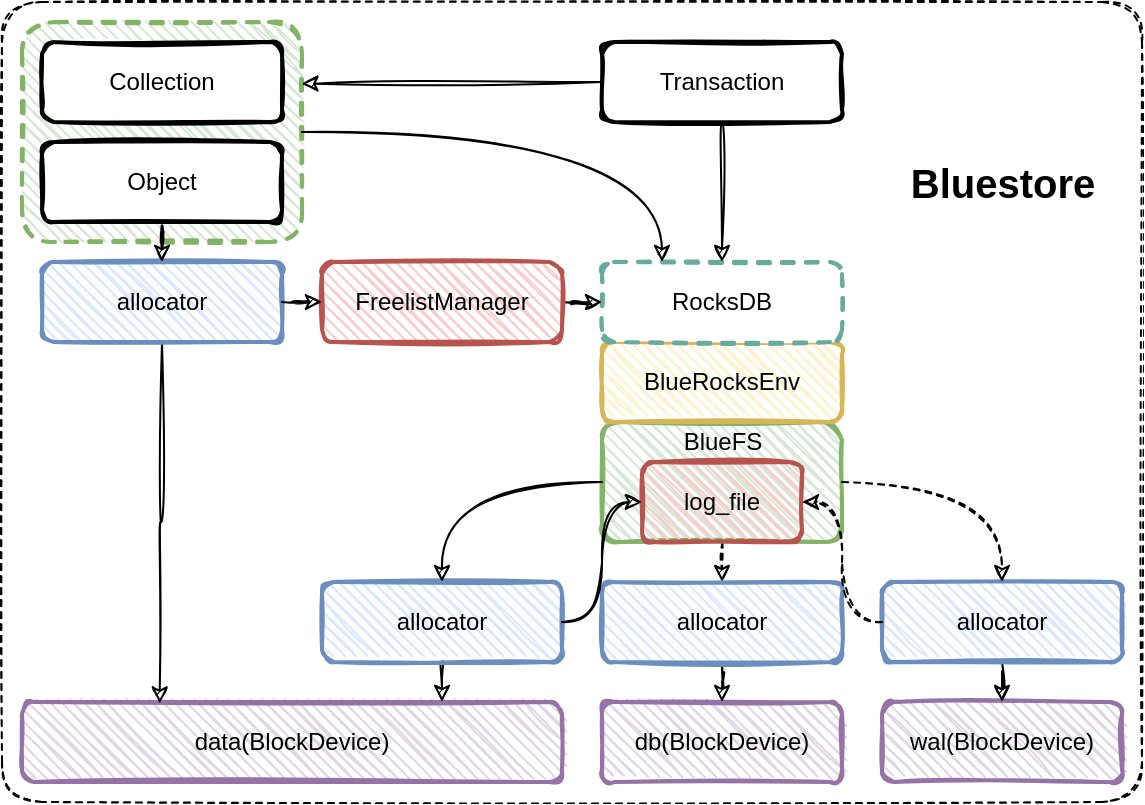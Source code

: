 <mxfile version="15.8.6" type="github" pages="3">
  <diagram id="j9tczcpYgf1cjmY0chsA" name="Bluestore">
    <mxGraphModel dx="1185" dy="743" grid="1" gridSize="10" guides="1" tooltips="1" connect="1" arrows="1" fold="1" page="1" pageScale="1" pageWidth="827" pageHeight="1169" math="0" shadow="0">
      <root>
        <mxCell id="BIpUgeOPZDZItEemV4BS-0" />
        <mxCell id="BIpUgeOPZDZItEemV4BS-1" parent="BIpUgeOPZDZItEemV4BS-0" />
        <mxCell id="F_XfB5HKNLL_IFFruxF0-18" value="" style="group" vertex="1" connectable="0" parent="BIpUgeOPZDZItEemV4BS-1">
          <mxGeometry x="180" y="50" width="570" height="400" as="geometry" />
        </mxCell>
        <mxCell id="F_XfB5HKNLL_IFFruxF0-3" value="&lt;span&gt;&lt;br&gt;&lt;/span&gt;" style="rounded=1;whiteSpace=wrap;html=1;strokeWidth=1;fillWeight=1;hachureGap=4;hachureAngle=45;sketch=1;fontStyle=0;arcSize=5;dashed=1;" vertex="1" parent="F_XfB5HKNLL_IFFruxF0-18">
          <mxGeometry width="570" height="400" as="geometry" />
        </mxCell>
        <mxCell id="F_XfB5HKNLL_IFFruxF0-6" value="&lt;span&gt;&lt;br&gt;&lt;/span&gt;" style="rounded=1;whiteSpace=wrap;html=1;strokeWidth=2;fillWeight=1;hachureGap=4;hachureAngle=45;sketch=1;fontStyle=0;dashed=1;fillColor=#d5e8d4;strokeColor=#82b366;" vertex="1" parent="F_XfB5HKNLL_IFFruxF0-18">
          <mxGeometry x="10" y="10" width="140" height="110" as="geometry" />
        </mxCell>
        <mxCell id="6TrNGsJXJkYD7_Akb0oX-0" value="data(BlockDevice)" style="rounded=1;whiteSpace=wrap;html=1;strokeWidth=2;fillWeight=1;hachureGap=4;hachureAngle=45;sketch=1;fontStyle=0;fillColor=#e1d5e7;strokeColor=#9673a6;" vertex="1" parent="F_XfB5HKNLL_IFFruxF0-18">
          <mxGeometry x="10" y="350" width="270" height="40" as="geometry" />
        </mxCell>
        <mxCell id="6TrNGsJXJkYD7_Akb0oX-1" value="&lt;span&gt;db(BlockDevice)&lt;/span&gt;" style="rounded=1;whiteSpace=wrap;html=1;strokeWidth=2;fillWeight=1;hachureGap=4;hachureAngle=45;sketch=1;fontStyle=0;fillColor=#e1d5e7;strokeColor=#9673a6;" vertex="1" parent="F_XfB5HKNLL_IFFruxF0-18">
          <mxGeometry x="300" y="350" width="120" height="40" as="geometry" />
        </mxCell>
        <mxCell id="6TrNGsJXJkYD7_Akb0oX-2" value="wal(BlockDevice)" style="rounded=1;whiteSpace=wrap;html=1;strokeWidth=2;fillWeight=1;hachureGap=4;hachureAngle=45;sketch=1;fontStyle=0;fillColor=#e1d5e7;strokeColor=#9673a6;" vertex="1" parent="F_XfB5HKNLL_IFFruxF0-18">
          <mxGeometry x="440" y="350" width="120" height="40" as="geometry" />
        </mxCell>
        <mxCell id="GUxvhVh-4wvjnz1T-VZB-1" style="edgeStyle=orthogonalEdgeStyle;rounded=0;orthogonalLoop=1;jettySize=auto;html=1;sketch=1;curved=1;dashed=1;" edge="1" parent="F_XfB5HKNLL_IFFruxF0-18" source="GUxvhVh-4wvjnz1T-VZB-0">
          <mxGeometry relative="1" as="geometry">
            <mxPoint x="360" y="290" as="targetPoint" />
          </mxGeometry>
        </mxCell>
        <mxCell id="GUxvhVh-4wvjnz1T-VZB-0" value="" style="rounded=1;whiteSpace=wrap;html=1;strokeWidth=2;fillWeight=1;hachureGap=4;hachureAngle=45;sketch=1;fontStyle=0;fillColor=#d5e8d4;strokeColor=#82b366;" vertex="1" parent="F_XfB5HKNLL_IFFruxF0-18">
          <mxGeometry x="300" y="210" width="120" height="60" as="geometry" />
        </mxCell>
        <mxCell id="GUxvhVh-4wvjnz1T-VZB-4" value="BlueRocksEnv" style="rounded=1;whiteSpace=wrap;html=1;strokeWidth=2;fillWeight=1;hachureGap=4;hachureAngle=45;sketch=1;fontStyle=0;fillColor=#fff2cc;strokeColor=#d6b656;" vertex="1" parent="F_XfB5HKNLL_IFFruxF0-18">
          <mxGeometry x="300" y="170" width="120" height="40" as="geometry" />
        </mxCell>
        <mxCell id="GUxvhVh-4wvjnz1T-VZB-5" value="RocksDB" style="rounded=1;whiteSpace=wrap;html=1;strokeWidth=2;fillWeight=1;hachureGap=4;hachureAngle=45;sketch=1;fontStyle=0;dashed=1;strokeColor=#67AB9F;" vertex="1" parent="F_XfB5HKNLL_IFFruxF0-18">
          <mxGeometry x="300" y="130" width="120" height="40" as="geometry" />
        </mxCell>
        <mxCell id="F_XfB5HKNLL_IFFruxF0-7" style="edgeStyle=orthogonalEdgeStyle;curved=1;rounded=0;sketch=1;orthogonalLoop=1;jettySize=auto;html=1;entryX=0.25;entryY=0;entryDx=0;entryDy=0;" edge="1" parent="F_XfB5HKNLL_IFFruxF0-18" source="F_XfB5HKNLL_IFFruxF0-6" target="GUxvhVh-4wvjnz1T-VZB-5">
          <mxGeometry relative="1" as="geometry" />
        </mxCell>
        <mxCell id="F_XfB5HKNLL_IFFruxF0-16" style="edgeStyle=orthogonalEdgeStyle;curved=1;rounded=0;sketch=1;orthogonalLoop=1;jettySize=auto;html=1;entryX=0.778;entryY=0;entryDx=0;entryDy=0;entryPerimeter=0;" edge="1" parent="F_XfB5HKNLL_IFFruxF0-18" source="GUxvhVh-4wvjnz1T-VZB-6" target="6TrNGsJXJkYD7_Akb0oX-0">
          <mxGeometry relative="1" as="geometry" />
        </mxCell>
        <mxCell id="GUxvhVh-4wvjnz1T-VZB-6" value="&lt;span&gt;allocator&lt;br&gt;&lt;/span&gt;" style="rounded=1;whiteSpace=wrap;html=1;strokeWidth=2;fillWeight=1;hachureGap=4;hachureAngle=45;sketch=1;fontStyle=0;fillColor=#dae8fc;strokeColor=#6c8ebf;" vertex="1" parent="F_XfB5HKNLL_IFFruxF0-18">
          <mxGeometry x="160" y="290" width="120" height="40" as="geometry" />
        </mxCell>
        <mxCell id="GUxvhVh-4wvjnz1T-VZB-3" style="edgeStyle=orthogonalEdgeStyle;curved=1;rounded=0;sketch=1;orthogonalLoop=1;jettySize=auto;html=1;entryX=0.5;entryY=0;entryDx=0;entryDy=0;" edge="1" parent="F_XfB5HKNLL_IFFruxF0-18" source="GUxvhVh-4wvjnz1T-VZB-0" target="GUxvhVh-4wvjnz1T-VZB-6">
          <mxGeometry relative="1" as="geometry" />
        </mxCell>
        <mxCell id="GUxvhVh-4wvjnz1T-VZB-9" style="edgeStyle=orthogonalEdgeStyle;curved=1;rounded=0;sketch=1;orthogonalLoop=1;jettySize=auto;html=1;entryX=0.5;entryY=0;entryDx=0;entryDy=0;" edge="1" parent="F_XfB5HKNLL_IFFruxF0-18" source="GUxvhVh-4wvjnz1T-VZB-8" target="6TrNGsJXJkYD7_Akb0oX-1">
          <mxGeometry relative="1" as="geometry" />
        </mxCell>
        <mxCell id="GUxvhVh-4wvjnz1T-VZB-8" value="&lt;span&gt;allocator&lt;br&gt;&lt;/span&gt;" style="rounded=1;whiteSpace=wrap;html=1;strokeWidth=2;fillWeight=1;hachureGap=4;hachureAngle=45;sketch=1;fontStyle=0;fillColor=#dae8fc;strokeColor=#6c8ebf;" vertex="1" parent="F_XfB5HKNLL_IFFruxF0-18">
          <mxGeometry x="300" y="290" width="120" height="40" as="geometry" />
        </mxCell>
        <mxCell id="GUxvhVh-4wvjnz1T-VZB-11" style="edgeStyle=orthogonalEdgeStyle;curved=1;rounded=0;sketch=1;orthogonalLoop=1;jettySize=auto;html=1;entryX=0.5;entryY=0;entryDx=0;entryDy=0;" edge="1" parent="F_XfB5HKNLL_IFFruxF0-18" source="GUxvhVh-4wvjnz1T-VZB-10" target="6TrNGsJXJkYD7_Akb0oX-2">
          <mxGeometry relative="1" as="geometry" />
        </mxCell>
        <mxCell id="GUxvhVh-4wvjnz1T-VZB-10" value="&lt;span&gt;allocator&lt;br&gt;&lt;/span&gt;" style="rounded=1;whiteSpace=wrap;html=1;strokeWidth=2;fillWeight=1;hachureGap=4;hachureAngle=45;sketch=1;fontStyle=0;fillColor=#dae8fc;strokeColor=#6c8ebf;" vertex="1" parent="F_XfB5HKNLL_IFFruxF0-18">
          <mxGeometry x="440" y="290" width="120" height="40" as="geometry" />
        </mxCell>
        <mxCell id="GUxvhVh-4wvjnz1T-VZB-2" style="edgeStyle=orthogonalEdgeStyle;curved=1;rounded=0;sketch=1;orthogonalLoop=1;jettySize=auto;html=1;exitX=1;exitY=0.5;exitDx=0;exitDy=0;dashed=1;entryX=0.5;entryY=0;entryDx=0;entryDy=0;" edge="1" parent="F_XfB5HKNLL_IFFruxF0-18" source="GUxvhVh-4wvjnz1T-VZB-0" target="GUxvhVh-4wvjnz1T-VZB-10">
          <mxGeometry relative="1" as="geometry">
            <mxPoint x="520" y="290" as="targetPoint" />
          </mxGeometry>
        </mxCell>
        <mxCell id="GUxvhVh-4wvjnz1T-VZB-18" style="edgeStyle=orthogonalEdgeStyle;curved=1;rounded=0;sketch=1;orthogonalLoop=1;jettySize=auto;html=1;entryX=0.255;entryY=0.02;entryDx=0;entryDy=0;entryPerimeter=0;" edge="1" parent="F_XfB5HKNLL_IFFruxF0-18" source="GUxvhVh-4wvjnz1T-VZB-13" target="6TrNGsJXJkYD7_Akb0oX-0">
          <mxGeometry relative="1" as="geometry">
            <mxPoint x="39" y="350" as="targetPoint" />
          </mxGeometry>
        </mxCell>
        <mxCell id="GUxvhVh-4wvjnz1T-VZB-13" value="&lt;span&gt;allocator&lt;br&gt;&lt;/span&gt;" style="rounded=1;whiteSpace=wrap;html=1;strokeWidth=2;fillWeight=1;hachureGap=4;hachureAngle=45;sketch=1;fontStyle=0;fillColor=#dae8fc;strokeColor=#6c8ebf;" vertex="1" parent="F_XfB5HKNLL_IFFruxF0-18">
          <mxGeometry x="20" y="130" width="120" height="40" as="geometry" />
        </mxCell>
        <mxCell id="GUxvhVh-4wvjnz1T-VZB-15" style="edgeStyle=orthogonalEdgeStyle;curved=1;rounded=0;sketch=1;orthogonalLoop=1;jettySize=auto;html=1;entryX=0;entryY=0.5;entryDx=0;entryDy=0;" edge="1" parent="F_XfB5HKNLL_IFFruxF0-18" source="GUxvhVh-4wvjnz1T-VZB-14" target="GUxvhVh-4wvjnz1T-VZB-5">
          <mxGeometry relative="1" as="geometry" />
        </mxCell>
        <mxCell id="GUxvhVh-4wvjnz1T-VZB-14" value="&lt;span&gt;FreelistManager&lt;br&gt;&lt;/span&gt;" style="rounded=1;whiteSpace=wrap;html=1;strokeWidth=2;fillWeight=1;hachureGap=4;hachureAngle=45;sketch=1;fontStyle=0;fillColor=#f8cecc;strokeColor=#b85450;" vertex="1" parent="F_XfB5HKNLL_IFFruxF0-18">
          <mxGeometry x="160" y="130" width="120" height="40" as="geometry" />
        </mxCell>
        <mxCell id="GUxvhVh-4wvjnz1T-VZB-17" style="edgeStyle=orthogonalEdgeStyle;curved=1;rounded=0;sketch=1;orthogonalLoop=1;jettySize=auto;html=1;entryX=0;entryY=0.5;entryDx=0;entryDy=0;" edge="1" parent="F_XfB5HKNLL_IFFruxF0-18" source="GUxvhVh-4wvjnz1T-VZB-13" target="GUxvhVh-4wvjnz1T-VZB-14">
          <mxGeometry relative="1" as="geometry" />
        </mxCell>
        <mxCell id="F_XfB5HKNLL_IFFruxF0-9" style="edgeStyle=orthogonalEdgeStyle;curved=1;rounded=0;sketch=1;orthogonalLoop=1;jettySize=auto;html=1;entryX=0.5;entryY=0;entryDx=0;entryDy=0;" edge="1" parent="F_XfB5HKNLL_IFFruxF0-18" source="F_XfB5HKNLL_IFFruxF0-0" target="GUxvhVh-4wvjnz1T-VZB-5">
          <mxGeometry relative="1" as="geometry" />
        </mxCell>
        <mxCell id="F_XfB5HKNLL_IFFruxF0-10" style="edgeStyle=orthogonalEdgeStyle;curved=1;rounded=0;sketch=1;orthogonalLoop=1;jettySize=auto;html=1;entryX=0.998;entryY=0.281;entryDx=0;entryDy=0;entryPerimeter=0;" edge="1" parent="F_XfB5HKNLL_IFFruxF0-18" source="F_XfB5HKNLL_IFFruxF0-0" target="F_XfB5HKNLL_IFFruxF0-6">
          <mxGeometry relative="1" as="geometry" />
        </mxCell>
        <mxCell id="F_XfB5HKNLL_IFFruxF0-0" value="&lt;span&gt;Transaction&lt;br&gt;&lt;/span&gt;" style="rounded=1;whiteSpace=wrap;html=1;strokeWidth=2;fillWeight=1;hachureGap=4;hachureAngle=45;sketch=1;fontStyle=0" vertex="1" parent="F_XfB5HKNLL_IFFruxF0-18">
          <mxGeometry x="300" y="20" width="120" height="40" as="geometry" />
        </mxCell>
        <mxCell id="F_XfB5HKNLL_IFFruxF0-8" style="edgeStyle=orthogonalEdgeStyle;curved=1;rounded=0;sketch=1;orthogonalLoop=1;jettySize=auto;html=1;entryX=0.5;entryY=0;entryDx=0;entryDy=0;" edge="1" parent="F_XfB5HKNLL_IFFruxF0-18" source="F_XfB5HKNLL_IFFruxF0-4" target="GUxvhVh-4wvjnz1T-VZB-13">
          <mxGeometry relative="1" as="geometry" />
        </mxCell>
        <mxCell id="F_XfB5HKNLL_IFFruxF0-4" value="&lt;span&gt;Object&lt;br&gt;&lt;/span&gt;" style="rounded=1;whiteSpace=wrap;html=1;strokeWidth=2;fillWeight=1;hachureGap=4;hachureAngle=45;sketch=1;fontStyle=0" vertex="1" parent="F_XfB5HKNLL_IFFruxF0-18">
          <mxGeometry x="20" y="70" width="120" height="40" as="geometry" />
        </mxCell>
        <mxCell id="F_XfB5HKNLL_IFFruxF0-5" value="&lt;span&gt;Collection&lt;br&gt;&lt;/span&gt;" style="rounded=1;whiteSpace=wrap;html=1;strokeWidth=2;fillWeight=1;hachureGap=4;hachureAngle=45;sketch=1;fontStyle=0" vertex="1" parent="F_XfB5HKNLL_IFFruxF0-18">
          <mxGeometry x="20" y="20" width="120" height="40" as="geometry" />
        </mxCell>
        <mxCell id="F_XfB5HKNLL_IFFruxF0-11" value="BlueFS" style="text;html=1;align=center;verticalAlign=middle;resizable=0;points=[];autosize=1;strokeColor=none;fillColor=none;" vertex="1" parent="F_XfB5HKNLL_IFFruxF0-18">
          <mxGeometry x="335" y="210" width="50" height="20" as="geometry" />
        </mxCell>
        <mxCell id="F_XfB5HKNLL_IFFruxF0-12" value="log_file" style="rounded=1;whiteSpace=wrap;html=1;strokeWidth=2;fillWeight=1;hachureGap=4;hachureAngle=45;sketch=1;fontStyle=0;fillColor=#f8cecc;strokeColor=#b85450;" vertex="1" parent="F_XfB5HKNLL_IFFruxF0-18">
          <mxGeometry x="320" y="230" width="80" height="40" as="geometry" />
        </mxCell>
        <mxCell id="F_XfB5HKNLL_IFFruxF0-13" style="edgeStyle=orthogonalEdgeStyle;curved=1;rounded=0;sketch=1;orthogonalLoop=1;jettySize=auto;html=1;entryX=0;entryY=0.5;entryDx=0;entryDy=0;" edge="1" parent="F_XfB5HKNLL_IFFruxF0-18" source="GUxvhVh-4wvjnz1T-VZB-6" target="F_XfB5HKNLL_IFFruxF0-12">
          <mxGeometry relative="1" as="geometry" />
        </mxCell>
        <mxCell id="F_XfB5HKNLL_IFFruxF0-14" style="edgeStyle=orthogonalEdgeStyle;curved=1;rounded=0;sketch=1;orthogonalLoop=1;jettySize=auto;html=1;entryX=1;entryY=0.5;entryDx=0;entryDy=0;dashed=1;" edge="1" parent="F_XfB5HKNLL_IFFruxF0-18" source="GUxvhVh-4wvjnz1T-VZB-10" target="F_XfB5HKNLL_IFFruxF0-12">
          <mxGeometry relative="1" as="geometry" />
        </mxCell>
        <mxCell id="F_XfB5HKNLL_IFFruxF0-17" value="Bluestore" style="text;html=1;align=center;verticalAlign=middle;resizable=0;points=[];autosize=1;strokeColor=none;fillColor=none;fontSize=20;fontStyle=1" vertex="1" parent="F_XfB5HKNLL_IFFruxF0-18">
          <mxGeometry x="445" y="75" width="110" height="30" as="geometry" />
        </mxCell>
      </root>
    </mxGraphModel>
  </diagram>
  <diagram id="DqvrZvTYtXs4QAJ5su69" name="BlockDevice">
    <mxGraphModel dx="981" dy="615" grid="1" gridSize="10" guides="1" tooltips="1" connect="1" arrows="1" fold="1" page="1" pageScale="1" pageWidth="827" pageHeight="1169" math="0" shadow="0">
      <root>
        <mxCell id="0" />
        <mxCell id="1" parent="0" />
        <mxCell id="DhMVAHyqI12-vM33ISoA-47" style="edgeStyle=elbowEdgeStyle;rounded=0;sketch=1;orthogonalLoop=1;jettySize=auto;html=1;strokeWidth=2;elbow=vertical;" parent="1" source="DhMVAHyqI12-vM33ISoA-46" edge="1">
          <mxGeometry relative="1" as="geometry">
            <mxPoint x="289" y="370" as="targetPoint" />
            <Array as="points">
              <mxPoint x="229" y="340" />
            </Array>
          </mxGeometry>
        </mxCell>
        <mxCell id="DhMVAHyqI12-vM33ISoA-23" value="" style="rounded=1;whiteSpace=wrap;html=1;strokeWidth=2;fillWeight=1;hachureGap=4;hachureAngle=45;sketch=1;" parent="1" vertex="1">
          <mxGeometry x="459" y="250" width="60" height="180" as="geometry" />
        </mxCell>
        <mxCell id="DhMVAHyqI12-vM33ISoA-13" style="edgeStyle=orthogonalEdgeStyle;rounded=0;sketch=1;orthogonalLoop=1;jettySize=auto;html=1;strokeWidth=2;exitX=0.5;exitY=1;exitDx=0;exitDy=0;entryX=0.75;entryY=0;entryDx=0;entryDy=0;" parent="1" source="DhMVAHyqI12-vM33ISoA-30" target="DhMVAHyqI12-vM33ISoA-12" edge="1">
          <mxGeometry relative="1" as="geometry">
            <mxPoint x="299" y="380" as="targetPoint" />
          </mxGeometry>
        </mxCell>
        <mxCell id="DhMVAHyqI12-vM33ISoA-17" value="fd_direct" style="edgeLabel;html=1;align=center;verticalAlign=middle;resizable=0;points=[];" parent="DhMVAHyqI12-vM33ISoA-13" vertex="1" connectable="0">
          <mxGeometry x="-0.638" y="2" relative="1" as="geometry">
            <mxPoint x="-12" y="7" as="offset" />
          </mxGeometry>
        </mxCell>
        <mxCell id="DhMVAHyqI12-vM33ISoA-31" style="edgeStyle=orthogonalEdgeStyle;rounded=0;sketch=1;orthogonalLoop=1;jettySize=auto;html=1;strokeWidth=2;exitX=0.75;exitY=1;exitDx=0;exitDy=0;" parent="1" source="DhMVAHyqI12-vM33ISoA-10" target="DhMVAHyqI12-vM33ISoA-30" edge="1">
          <mxGeometry relative="1" as="geometry" />
        </mxCell>
        <mxCell id="DhMVAHyqI12-vM33ISoA-48" style="edgeStyle=elbowEdgeStyle;rounded=0;sketch=1;orthogonalLoop=1;jettySize=auto;elbow=vertical;html=1;strokeWidth=2;exitX=0.392;exitY=1.009;exitDx=0;exitDy=0;exitPerimeter=0;" parent="1" source="DhMVAHyqI12-vM33ISoA-10" target="DhMVAHyqI12-vM33ISoA-46" edge="1">
          <mxGeometry relative="1" as="geometry" />
        </mxCell>
        <mxCell id="DhMVAHyqI12-vM33ISoA-49" value="" style="edgeStyle=elbowEdgeStyle;rounded=0;sketch=1;orthogonalLoop=1;jettySize=auto;elbow=vertical;html=1;strokeWidth=2;exitX=0.109;exitY=1.015;exitDx=0;exitDy=0;exitPerimeter=0;" parent="1" source="DhMVAHyqI12-vM33ISoA-10" target="DhMVAHyqI12-vM33ISoA-43" edge="1">
          <mxGeometry relative="1" as="geometry" />
        </mxCell>
        <mxCell id="DhMVAHyqI12-vM33ISoA-10" value="" style="rounded=1;whiteSpace=wrap;html=1;strokeWidth=2;fillWeight=1;hachureGap=4;hachureAngle=45;sketch=1;" parent="1" vertex="1">
          <mxGeometry x="49" y="110" width="320" height="140" as="geometry" />
        </mxCell>
        <mxCell id="DhMVAHyqI12-vM33ISoA-1" value="aio_t" style="rounded=1;whiteSpace=wrap;html=1;strokeWidth=2;fillWeight=1;hachureGap=4;hachureAngle=45;sketch=1;fillColor=#FFFFFF;strokeColor=#6c8ebf;" parent="1" vertex="1">
          <mxGeometry x="159" y="120" width="40" height="40" as="geometry" />
        </mxCell>
        <mxCell id="DhMVAHyqI12-vM33ISoA-2" value="" style="rounded=1;whiteSpace=wrap;html=1;strokeWidth=2;fillWeight=1;hachureGap=4;hachureAngle=45;sketch=1;fillColor=#FFFFFF;strokeColor=#6c8ebf;" parent="1" vertex="1">
          <mxGeometry x="199" y="120" width="40" height="40" as="geometry" />
        </mxCell>
        <mxCell id="DhMVAHyqI12-vM33ISoA-3" value="" style="rounded=1;whiteSpace=wrap;html=1;strokeWidth=2;fillWeight=1;hachureGap=4;hachureAngle=45;sketch=1;fillColor=#FFFFFF;strokeColor=#82b366;" parent="1" vertex="1">
          <mxGeometry x="239" y="120" width="40" height="40" as="geometry" />
        </mxCell>
        <mxCell id="DhMVAHyqI12-vM33ISoA-4" value="" style="rounded=1;whiteSpace=wrap;html=1;strokeWidth=2;fillWeight=1;hachureGap=4;hachureAngle=45;sketch=1;fillColor=#FFFFFF;strokeColor=#6c8ebf;" parent="1" vertex="1">
          <mxGeometry x="279" y="120" width="40" height="40" as="geometry" />
        </mxCell>
        <mxCell id="DhMVAHyqI12-vM33ISoA-38" style="edgeStyle=orthogonalEdgeStyle;rounded=0;sketch=1;orthogonalLoop=1;jettySize=auto;html=1;entryX=0.5;entryY=0;entryDx=0;entryDy=0;strokeWidth=2;curved=1;exitX=0.5;exitY=1;exitDx=0;exitDy=0;" parent="1" source="DhMVAHyqI12-vM33ISoA-5" target="DhMVAHyqI12-vM33ISoA-32" edge="1">
          <mxGeometry relative="1" as="geometry" />
        </mxCell>
        <mxCell id="DhMVAHyqI12-vM33ISoA-5" value="" style="rounded=1;whiteSpace=wrap;html=1;strokeWidth=2;fillWeight=1;hachureGap=4;hachureAngle=45;sketch=1;fillColor=#FFFFFF;strokeColor=#82b366;" parent="1" vertex="1">
          <mxGeometry x="319" y="120" width="40" height="40" as="geometry" />
        </mxCell>
        <mxCell id="DhMVAHyqI12-vM33ISoA-6" value="" style="endArrow=classic;html=1;rounded=0;entryX=0.418;entryY=0.007;entryDx=0;entryDy=0;entryPerimeter=0;sketch=1;strokeWidth=2;" parent="1" target="DhMVAHyqI12-vM33ISoA-1" edge="1">
          <mxGeometry width="50" height="50" relative="1" as="geometry">
            <mxPoint x="176" y="80" as="sourcePoint" />
            <mxPoint x="329" y="40" as="targetPoint" />
          </mxGeometry>
        </mxCell>
        <mxCell id="DhMVAHyqI12-vM33ISoA-7" value="aio_read" style="text;html=1;align=center;verticalAlign=middle;resizable=0;points=[];autosize=1;strokeColor=none;fillColor=none;" parent="1" vertex="1">
          <mxGeometry x="149" y="60" width="60" height="20" as="geometry" />
        </mxCell>
        <mxCell id="DhMVAHyqI12-vM33ISoA-8" value="" style="endArrow=classic;html=1;rounded=0;entryX=0.418;entryY=0.007;entryDx=0;entryDy=0;entryPerimeter=0;sketch=1;strokeWidth=2;" parent="1" edge="1">
          <mxGeometry width="50" height="50" relative="1" as="geometry">
            <mxPoint x="339.11" y="79.72" as="sourcePoint" />
            <mxPoint x="338.83" y="120.0" as="targetPoint" />
          </mxGeometry>
        </mxCell>
        <mxCell id="DhMVAHyqI12-vM33ISoA-9" value="aio_write" style="text;html=1;align=center;verticalAlign=middle;resizable=0;points=[];autosize=1;strokeColor=none;fillColor=none;" parent="1" vertex="1">
          <mxGeometry x="309" y="60" width="60" height="20" as="geometry" />
        </mxCell>
        <mxCell id="DhMVAHyqI12-vM33ISoA-11" value="io_context" style="text;html=1;align=center;verticalAlign=middle;resizable=0;points=[];autosize=1;strokeColor=none;fillColor=none;fontStyle=1" parent="1" vertex="1">
          <mxGeometry x="44" y="170" width="80" height="20" as="geometry" />
        </mxCell>
        <mxCell id="DhMVAHyqI12-vM33ISoA-24" style="edgeStyle=orthogonalEdgeStyle;rounded=0;sketch=1;orthogonalLoop=1;jettySize=auto;html=1;entryX=0.017;entryY=0.838;entryDx=0;entryDy=0;entryPerimeter=0;strokeWidth=2;" parent="1" source="DhMVAHyqI12-vM33ISoA-12" target="DhMVAHyqI12-vM33ISoA-23" edge="1">
          <mxGeometry relative="1" as="geometry" />
        </mxCell>
        <mxCell id="DhMVAHyqI12-vM33ISoA-12" value="block device" style="rounded=1;whiteSpace=wrap;html=1;strokeWidth=2;fillWeight=1;hachureGap=4;hachureAngle=45;sketch=1;fontStyle=1" parent="1" vertex="1">
          <mxGeometry x="49" y="370" width="320" height="60" as="geometry" />
        </mxCell>
        <mxCell id="DhMVAHyqI12-vM33ISoA-14" value="fd_buffered" style="edgeStyle=orthogonalEdgeStyle;rounded=0;sketch=1;orthogonalLoop=1;jettySize=auto;html=1;strokeWidth=2;exitX=0.503;exitY=0.96;exitDx=0;exitDy=0;entryX=0.5;entryY=0;entryDx=0;entryDy=0;exitPerimeter=0;" parent="1" source="DhMVAHyqI12-vM33ISoA-43" target="DhMVAHyqI12-vM33ISoA-16" edge="1">
          <mxGeometry relative="1" as="geometry">
            <mxPoint x="73.67" y="310" as="sourcePoint" />
            <mxPoint x="74" y="340" as="targetPoint" />
          </mxGeometry>
        </mxCell>
        <mxCell id="DhMVAHyqI12-vM33ISoA-15" value="aio_submit" style="text;html=1;align=center;verticalAlign=middle;resizable=0;points=[];autosize=1;strokeColor=none;fillColor=none;" parent="1" vertex="1">
          <mxGeometry x="219" y="180" width="70" height="20" as="geometry" />
        </mxCell>
        <mxCell id="DhMVAHyqI12-vM33ISoA-16" value="" style="rounded=1;whiteSpace=wrap;html=1;strokeWidth=2;fillWeight=1;hachureGap=4;hachureAngle=45;sketch=1;fillColor=#e1d5e7;strokeColor=#9673a6;" parent="1" vertex="1">
          <mxGeometry x="64" y="360" width="40" height="10" as="geometry" />
        </mxCell>
        <mxCell id="DhMVAHyqI12-vM33ISoA-19" value="" style="rounded=1;whiteSpace=wrap;html=1;strokeWidth=2;fillWeight=1;hachureGap=4;hachureAngle=45;sketch=1;fillColor=#EA6B66;strokeColor=#82b366;" parent="1" vertex="1">
          <mxGeometry x="469" y="380" width="40" height="40" as="geometry" />
        </mxCell>
        <mxCell id="DhMVAHyqI12-vM33ISoA-20" value="" style="rounded=1;whiteSpace=wrap;html=1;strokeWidth=2;fillWeight=1;hachureGap=4;hachureAngle=45;sketch=1;fillColor=#EA6B66;strokeColor=#6c8ebf;" parent="1" vertex="1">
          <mxGeometry x="469" y="340" width="40" height="40" as="geometry" />
        </mxCell>
        <mxCell id="DhMVAHyqI12-vM33ISoA-21" value="" style="rounded=1;whiteSpace=wrap;html=1;strokeWidth=2;fillWeight=1;hachureGap=4;hachureAngle=45;sketch=1;fillColor=#67AB9F;strokeColor=#82b366;" parent="1" vertex="1">
          <mxGeometry x="469" y="300" width="40" height="40" as="geometry" />
        </mxCell>
        <mxCell id="DhMVAHyqI12-vM33ISoA-22" value="" style="rounded=1;whiteSpace=wrap;html=1;strokeWidth=2;fillWeight=1;hachureGap=4;hachureAngle=45;sketch=1;fillColor=#EA6B66;strokeColor=#82b366;" parent="1" vertex="1">
          <mxGeometry x="469" y="260" width="40" height="40" as="geometry" />
        </mxCell>
        <mxCell id="DhMVAHyqI12-vM33ISoA-25" value="aio_thread&lt;br&gt;(bstore_aio)" style="text;html=1;align=center;verticalAlign=middle;resizable=0;points=[];autosize=1;strokeColor=none;fillColor=none;" parent="1" vertex="1">
          <mxGeometry x="373" y="370" width="80" height="30" as="geometry" />
        </mxCell>
        <mxCell id="DhMVAHyqI12-vM33ISoA-26" value="" style="endArrow=classic;html=1;rounded=0;sketch=1;strokeWidth=2;exitX=0.5;exitY=0;exitDx=0;exitDy=0;" parent="1" source="DhMVAHyqI12-vM33ISoA-22" edge="1">
          <mxGeometry width="50" height="50" relative="1" as="geometry">
            <mxPoint x="469.28" y="189.86" as="sourcePoint" />
            <mxPoint x="489" y="220" as="targetPoint" />
          </mxGeometry>
        </mxCell>
        <mxCell id="DhMVAHyqI12-vM33ISoA-27" value="aio_callback" style="text;html=1;align=center;verticalAlign=middle;resizable=0;points=[];autosize=1;strokeColor=none;fillColor=none;" parent="1" vertex="1">
          <mxGeometry x="439" y="200" width="80" height="20" as="geometry" />
        </mxCell>
        <mxCell id="DhMVAHyqI12-vM33ISoA-30" value="aio_queue" style="rounded=1;whiteSpace=wrap;html=1;strokeWidth=2;fillWeight=1;hachureGap=4;hachureAngle=45;sketch=1;fontStyle=1" parent="1" vertex="1">
          <mxGeometry x="209" y="290" width="160" height="40" as="geometry" />
        </mxCell>
        <mxCell id="DhMVAHyqI12-vM33ISoA-32" value="aio_t" style="rounded=1;whiteSpace=wrap;html=1;strokeWidth=2;fillWeight=1;hachureGap=4;hachureAngle=45;sketch=1;fillColor=#FFFFFF;strokeColor=#6c8ebf;" parent="1" vertex="1">
          <mxGeometry x="159" y="200" width="40" height="40" as="geometry" />
        </mxCell>
        <mxCell id="DhMVAHyqI12-vM33ISoA-33" value="" style="rounded=1;whiteSpace=wrap;html=1;strokeWidth=2;fillWeight=1;hachureGap=4;hachureAngle=45;sketch=1;fillColor=#FFFFFF;strokeColor=#6c8ebf;" parent="1" vertex="1">
          <mxGeometry x="199" y="200" width="40" height="40" as="geometry" />
        </mxCell>
        <mxCell id="DhMVAHyqI12-vM33ISoA-34" value="" style="rounded=1;whiteSpace=wrap;html=1;strokeWidth=2;fillWeight=1;hachureGap=4;hachureAngle=45;sketch=1;fillColor=#FFFFFF;strokeColor=#82b366;" parent="1" vertex="1">
          <mxGeometry x="239" y="200" width="40" height="40" as="geometry" />
        </mxCell>
        <mxCell id="DhMVAHyqI12-vM33ISoA-35" value="" style="rounded=1;whiteSpace=wrap;html=1;strokeWidth=2;fillWeight=1;hachureGap=4;hachureAngle=45;sketch=1;fillColor=#FFFFFF;strokeColor=#6c8ebf;" parent="1" vertex="1">
          <mxGeometry x="279" y="200" width="40" height="40" as="geometry" />
        </mxCell>
        <mxCell id="DhMVAHyqI12-vM33ISoA-36" value="" style="rounded=1;whiteSpace=wrap;html=1;strokeWidth=2;fillWeight=1;hachureGap=4;hachureAngle=45;sketch=1;fillColor=#FFFFFF;strokeColor=#82b366;" parent="1" vertex="1">
          <mxGeometry x="319" y="200" width="40" height="40" as="geometry" />
        </mxCell>
        <mxCell id="DhMVAHyqI12-vM33ISoA-37" value="pending_aios" style="text;html=1;align=center;verticalAlign=middle;resizable=0;points=[];autosize=1;strokeColor=none;fillColor=none;" parent="1" vertex="1">
          <mxGeometry x="74" y="130" width="90" height="20" as="geometry" />
        </mxCell>
        <mxCell id="DhMVAHyqI12-vM33ISoA-39" value="running_aios" style="text;html=1;align=center;verticalAlign=middle;resizable=0;points=[];autosize=1;strokeColor=none;fillColor=none;" parent="1" vertex="1">
          <mxGeometry x="79" y="210" width="80" height="20" as="geometry" />
        </mxCell>
        <mxCell id="DhMVAHyqI12-vM33ISoA-41" value="aio_submit" style="text;html=1;align=center;verticalAlign=middle;resizable=0;points=[];autosize=1;strokeColor=none;fillColor=none;" parent="1" vertex="1">
          <mxGeometry x="299" y="260" width="70" height="20" as="geometry" />
        </mxCell>
        <mxCell id="DhMVAHyqI12-vM33ISoA-42" value="submit_batch" style="text;html=1;align=center;verticalAlign=middle;resizable=0;points=[];autosize=1;strokeColor=none;fillColor=none;" parent="1" vertex="1">
          <mxGeometry x="299" y="340" width="90" height="20" as="geometry" />
        </mxCell>
        <mxCell id="DhMVAHyqI12-vM33ISoA-43" value="read/write&lt;br&gt;buffer" style="text;html=1;align=center;verticalAlign=middle;resizable=0;points=[];autosize=1;strokeColor=none;fillColor=none;" parent="1" vertex="1">
          <mxGeometry x="49" y="290" width="70" height="30" as="geometry" />
        </mxCell>
        <mxCell id="DhMVAHyqI12-vM33ISoA-46" value="read/write&lt;br&gt;no buffer" style="text;html=1;align=center;verticalAlign=middle;resizable=0;points=[];autosize=1;strokeColor=none;fillColor=none;" parent="1" vertex="1">
          <mxGeometry x="139" y="290" width="70" height="30" as="geometry" />
        </mxCell>
      </root>
    </mxGraphModel>
  </diagram>
  <diagram id="UDpGuWqJJNFm4kcmysNA" name="BitmapAllocator">
    <mxGraphModel dx="981" dy="615" grid="1" gridSize="10" guides="1" tooltips="1" connect="1" arrows="1" fold="1" page="1" pageScale="1" pageWidth="827" pageHeight="1169" math="0" shadow="0">
      <root>
        <mxCell id="SYKb6uL51fbR0wUxXqhg-0" />
        <mxCell id="SYKb6uL51fbR0wUxXqhg-1" parent="SYKb6uL51fbR0wUxXqhg-0" />
        <mxCell id="yiR3UyLSRvscjtLVexUj-4" value="" style="rounded=1;whiteSpace=wrap;html=1;strokeWidth=2;fillWeight=1;hachureGap=4;hachureAngle=45;sketch=1;" parent="SYKb6uL51fbR0wUxXqhg-1" vertex="1">
          <mxGeometry x="160" y="120" width="10" height="40" as="geometry" />
        </mxCell>
        <mxCell id="yiR3UyLSRvscjtLVexUj-5" value="" style="rounded=1;whiteSpace=wrap;html=1;strokeWidth=2;fillWeight=1;hachureGap=4;hachureAngle=45;sketch=1;" parent="SYKb6uL51fbR0wUxXqhg-1" vertex="1">
          <mxGeometry x="170" y="120" width="10" height="40" as="geometry" />
        </mxCell>
        <mxCell id="yiR3UyLSRvscjtLVexUj-6" value="" style="rounded=1;whiteSpace=wrap;html=1;strokeWidth=2;fillWeight=1;hachureGap=4;hachureAngle=45;sketch=1;" parent="SYKb6uL51fbR0wUxXqhg-1" vertex="1">
          <mxGeometry x="180" y="120" width="10" height="40" as="geometry" />
        </mxCell>
        <mxCell id="yiR3UyLSRvscjtLVexUj-7" value="" style="rounded=1;whiteSpace=wrap;html=1;strokeWidth=2;fillWeight=1;hachureGap=4;hachureAngle=45;sketch=1;" parent="SYKb6uL51fbR0wUxXqhg-1" vertex="1">
          <mxGeometry x="190" y="120" width="10" height="40" as="geometry" />
        </mxCell>
        <mxCell id="yiR3UyLSRvscjtLVexUj-17" value="1" style="rounded=1;whiteSpace=wrap;html=1;strokeWidth=2;fillWeight=1;hachureGap=4;hachureAngle=45;sketch=1;" parent="SYKb6uL51fbR0wUxXqhg-1" vertex="1">
          <mxGeometry x="120" y="120" width="10" height="40" as="geometry" />
        </mxCell>
        <mxCell id="yiR3UyLSRvscjtLVexUj-18" value=". . ." style="rounded=1;whiteSpace=wrap;html=1;strokeWidth=2;fillWeight=1;hachureGap=4;hachureAngle=45;sketch=1;" parent="SYKb6uL51fbR0wUxXqhg-1" vertex="1">
          <mxGeometry x="240" y="120" width="40" height="40" as="geometry" />
        </mxCell>
        <mxCell id="yiR3UyLSRvscjtLVexUj-19" value="" style="shape=curlyBracket;whiteSpace=wrap;html=1;rounded=1;flipH=1;fillWeight=1;hachureGap=2;fillColor=#67AB9F;rotation=-90;sketch=1;strokeWidth=2;" parent="SYKb6uL51fbR0wUxXqhg-1" vertex="1">
          <mxGeometry x="190" y="30" width="20" height="160" as="geometry" />
        </mxCell>
        <mxCell id="yiR3UyLSRvscjtLVexUj-20" value="slot(64*bit)" style="text;html=1;align=center;verticalAlign=middle;resizable=0;points=[];autosize=1;strokeColor=none;fillColor=none;" parent="SYKb6uL51fbR0wUxXqhg-1" vertex="1">
          <mxGeometry x="165" y="80" width="70" height="20" as="geometry" />
        </mxCell>
        <mxCell id="yiR3UyLSRvscjtLVexUj-22" value="" style="rounded=1;whiteSpace=wrap;html=1;strokeWidth=2;fillWeight=1;hachureGap=4;hachureAngle=45;sketch=1;" parent="SYKb6uL51fbR0wUxXqhg-1" vertex="1">
          <mxGeometry x="200" y="120" width="10" height="40" as="geometry" />
        </mxCell>
        <mxCell id="yiR3UyLSRvscjtLVexUj-23" value="" style="rounded=1;whiteSpace=wrap;html=1;strokeWidth=2;fillWeight=1;hachureGap=4;hachureAngle=45;sketch=1;" parent="SYKb6uL51fbR0wUxXqhg-1" vertex="1">
          <mxGeometry x="210" y="120" width="10" height="40" as="geometry" />
        </mxCell>
        <mxCell id="yiR3UyLSRvscjtLVexUj-24" value="" style="rounded=1;whiteSpace=wrap;html=1;strokeWidth=2;fillWeight=1;hachureGap=4;hachureAngle=45;sketch=1;" parent="SYKb6uL51fbR0wUxXqhg-1" vertex="1">
          <mxGeometry x="220" y="120" width="10" height="40" as="geometry" />
        </mxCell>
        <mxCell id="yiR3UyLSRvscjtLVexUj-25" value="" style="rounded=1;whiteSpace=wrap;html=1;strokeWidth=2;fillWeight=1;hachureGap=4;hachureAngle=45;sketch=1;" parent="SYKb6uL51fbR0wUxXqhg-1" vertex="1">
          <mxGeometry x="230" y="120" width="10" height="40" as="geometry" />
        </mxCell>
        <mxCell id="yiR3UyLSRvscjtLVexUj-26" value="slot" style="rounded=1;whiteSpace=wrap;html=1;strokeWidth=2;fillWeight=1;hachureGap=4;hachureAngle=45;sketch=1;fillColor=#FFFFFF;strokeColor=#82b366;" parent="SYKb6uL51fbR0wUxXqhg-1" vertex="1">
          <mxGeometry x="280" y="120" width="40" height="40" as="geometry" />
        </mxCell>
        <mxCell id="yiR3UyLSRvscjtLVexUj-27" value=". . ." style="rounded=1;whiteSpace=wrap;html=1;strokeWidth=2;fillWeight=1;hachureGap=4;hachureAngle=45;sketch=1;fillColor=#FFFFFF;strokeColor=#82b366;" parent="SYKb6uL51fbR0wUxXqhg-1" vertex="1">
          <mxGeometry x="360" y="120" width="40" height="40" as="geometry" />
        </mxCell>
        <mxCell id="yiR3UyLSRvscjtLVexUj-28" value="" style="shape=curlyBracket;whiteSpace=wrap;html=1;rounded=1;sketch=1;fillWeight=1;hachureGap=2;fillColor=#FFFFFF;rotation=-90;strokeWidth=2;" parent="SYKb6uL51fbR0wUxXqhg-1" vertex="1">
          <mxGeometry x="250" y="30" width="20" height="280" as="geometry" />
        </mxCell>
        <mxCell id="yiR3UyLSRvscjtLVexUj-38" style="edgeStyle=orthogonalEdgeStyle;rounded=0;sketch=1;orthogonalLoop=1;jettySize=auto;elbow=vertical;html=1;entryX=0.5;entryY=0;entryDx=0;entryDy=0;strokeWidth=2;curved=1;exitX=0.51;exitY=0.957;exitDx=0;exitDy=0;exitPerimeter=0;" parent="SYKb6uL51fbR0wUxXqhg-1" source="yiR3UyLSRvscjtLVexUj-29" target="yiR3UyLSRvscjtLVexUj-36" edge="1">
          <mxGeometry relative="1" as="geometry" />
        </mxCell>
        <mxCell id="yiR3UyLSRvscjtLVexUj-29" value="slotset(8*slot=512bit)" style="text;html=1;align=center;verticalAlign=middle;resizable=0;points=[];autosize=1;strokeColor=none;fillColor=none;" parent="SYKb6uL51fbR0wUxXqhg-1" vertex="1">
          <mxGeometry x="195" y="180" width="130" height="20" as="geometry" />
        </mxCell>
        <mxCell id="yiR3UyLSRvscjtLVexUj-30" value="slotset" style="rounded=1;whiteSpace=wrap;html=1;strokeWidth=2;fillWeight=1;hachureGap=4;hachureAngle=45;sketch=1;fillColor=#FFFFFF;strokeColor=#6c8ebf;" parent="SYKb6uL51fbR0wUxXqhg-1" vertex="1">
          <mxGeometry x="400" y="120" width="40" height="40" as="geometry" />
        </mxCell>
        <mxCell id="yiR3UyLSRvscjtLVexUj-31" value="" style="rounded=1;whiteSpace=wrap;html=1;strokeWidth=2;fillWeight=1;hachureGap=4;hachureAngle=45;sketch=1;fillColor=#FFFFFF;strokeColor=#6c8ebf;" parent="SYKb6uL51fbR0wUxXqhg-1" vertex="1">
          <mxGeometry x="440" y="120" width="40" height="40" as="geometry" />
        </mxCell>
        <mxCell id="yiR3UyLSRvscjtLVexUj-32" value=". . ." style="rounded=1;whiteSpace=wrap;html=1;strokeWidth=2;fillWeight=1;hachureGap=4;hachureAngle=45;sketch=1;fillColor=#FFFFFF;strokeColor=#6c8ebf;" parent="SYKb6uL51fbR0wUxXqhg-1" vertex="1">
          <mxGeometry x="480" y="120" width="40" height="40" as="geometry" />
        </mxCell>
        <mxCell id="yiR3UyLSRvscjtLVexUj-33" value="" style="rounded=1;whiteSpace=wrap;html=1;strokeWidth=2;fillWeight=1;hachureGap=4;hachureAngle=45;sketch=1;fillColor=#FFFFFF;strokeColor=#82b366;" parent="SYKb6uL51fbR0wUxXqhg-1" vertex="1">
          <mxGeometry x="320" y="120" width="40" height="40" as="geometry" />
        </mxCell>
        <mxCell id="yiR3UyLSRvscjtLVexUj-36" value="00" style="rounded=1;whiteSpace=wrap;html=1;strokeWidth=2;fillWeight=1;hachureGap=4;hachureAngle=45;sketch=1;" parent="SYKb6uL51fbR0wUxXqhg-1" vertex="1">
          <mxGeometry x="120" y="240" width="20" height="40" as="geometry" />
        </mxCell>
        <mxCell id="yiR3UyLSRvscjtLVexUj-37" value="" style="rounded=1;whiteSpace=wrap;html=1;strokeWidth=2;fillWeight=1;hachureGap=4;hachureAngle=45;sketch=1;" parent="SYKb6uL51fbR0wUxXqhg-1" vertex="1">
          <mxGeometry x="140" y="240" width="20" height="40" as="geometry" />
        </mxCell>
        <mxCell id="yiR3UyLSRvscjtLVexUj-39" value="" style="rounded=1;whiteSpace=wrap;html=1;strokeWidth=2;fillWeight=1;hachureGap=4;hachureAngle=45;sketch=1;" parent="SYKb6uL51fbR0wUxXqhg-1" vertex="1">
          <mxGeometry x="160" y="240" width="20" height="40" as="geometry" />
        </mxCell>
        <mxCell id="yiR3UyLSRvscjtLVexUj-40" value="" style="rounded=1;whiteSpace=wrap;html=1;strokeWidth=2;fillWeight=1;hachureGap=4;hachureAngle=45;sketch=1;" parent="SYKb6uL51fbR0wUxXqhg-1" vertex="1">
          <mxGeometry x="180" y="240" width="20" height="40" as="geometry" />
        </mxCell>
        <mxCell id="yiR3UyLSRvscjtLVexUj-41" value="" style="rounded=1;whiteSpace=wrap;html=1;strokeWidth=2;fillWeight=1;hachureGap=4;hachureAngle=45;sketch=1;" parent="SYKb6uL51fbR0wUxXqhg-1" vertex="1">
          <mxGeometry x="200" y="240" width="20" height="40" as="geometry" />
        </mxCell>
        <mxCell id="yiR3UyLSRvscjtLVexUj-42" value="" style="rounded=1;whiteSpace=wrap;html=1;strokeWidth=2;fillWeight=1;hachureGap=4;hachureAngle=45;sketch=1;" parent="SYKb6uL51fbR0wUxXqhg-1" vertex="1">
          <mxGeometry x="220" y="240" width="20" height="40" as="geometry" />
        </mxCell>
        <mxCell id="yiR3UyLSRvscjtLVexUj-43" value="" style="rounded=1;whiteSpace=wrap;html=1;strokeWidth=2;fillWeight=1;hachureGap=4;hachureAngle=45;sketch=1;" parent="SYKb6uL51fbR0wUxXqhg-1" vertex="1">
          <mxGeometry x="240" y="240" width="40" height="40" as="geometry" />
        </mxCell>
        <mxCell id="yiR3UyLSRvscjtLVexUj-44" value="slot" style="rounded=1;whiteSpace=wrap;html=1;strokeWidth=2;fillWeight=1;hachureGap=4;hachureAngle=45;sketch=1;fillColor=#FFFFFF;strokeColor=#82b366;" parent="SYKb6uL51fbR0wUxXqhg-1" vertex="1">
          <mxGeometry x="280" y="240" width="40" height="40" as="geometry" />
        </mxCell>
        <mxCell id="yiR3UyLSRvscjtLVexUj-45" value="" style="rounded=1;whiteSpace=wrap;html=1;strokeWidth=2;fillWeight=1;hachureGap=4;hachureAngle=45;sketch=1;fillColor=#FFFFFF;strokeColor=#82b366;" parent="SYKb6uL51fbR0wUxXqhg-1" vertex="1">
          <mxGeometry x="320" y="240" width="40" height="40" as="geometry" />
        </mxCell>
        <mxCell id="yiR3UyLSRvscjtLVexUj-46" value=". . ." style="rounded=1;whiteSpace=wrap;html=1;strokeWidth=2;fillWeight=1;hachureGap=4;hachureAngle=45;sketch=1;fillColor=#FFFFFF;strokeColor=#82b366;" parent="SYKb6uL51fbR0wUxXqhg-1" vertex="1">
          <mxGeometry x="360" y="240" width="40" height="40" as="geometry" />
        </mxCell>
        <mxCell id="yiR3UyLSRvscjtLVexUj-47" value="" style="shape=curlyBracket;whiteSpace=wrap;html=1;rounded=1;sketch=1;fillWeight=1;hachureGap=2;fillColor=#FFFFFF;rotation=-90;strokeWidth=2;" parent="SYKb6uL51fbR0wUxXqhg-1" vertex="1">
          <mxGeometry x="250" y="150" width="20" height="280" as="geometry" />
        </mxCell>
        <mxCell id="yiR3UyLSRvscjtLVexUj-72" style="edgeStyle=orthogonalEdgeStyle;curved=1;rounded=0;sketch=1;orthogonalLoop=1;jettySize=auto;html=1;entryX=0.5;entryY=0;entryDx=0;entryDy=0;strokeWidth=2;elbow=vertical;exitX=0.5;exitY=1;exitDx=0;exitDy=0;exitPerimeter=0;" parent="SYKb6uL51fbR0wUxXqhg-1" source="yiR3UyLSRvscjtLVexUj-48" target="yiR3UyLSRvscjtLVexUj-58" edge="1">
          <mxGeometry relative="1" as="geometry" />
        </mxCell>
        <mxCell id="yiR3UyLSRvscjtLVexUj-48" value="slotset(8*slot=512bit)" style="text;html=1;align=center;verticalAlign=middle;resizable=0;points=[];autosize=1;strokeColor=none;fillColor=none;" parent="SYKb6uL51fbR0wUxXqhg-1" vertex="1">
          <mxGeometry x="195" y="300" width="130" height="20" as="geometry" />
        </mxCell>
        <mxCell id="yiR3UyLSRvscjtLVexUj-49" value="slotset" style="rounded=1;whiteSpace=wrap;html=1;strokeWidth=2;fillWeight=1;hachureGap=4;hachureAngle=45;sketch=1;fillColor=#FFFFFF;strokeColor=#6c8ebf;" parent="SYKb6uL51fbR0wUxXqhg-1" vertex="1">
          <mxGeometry x="400" y="240" width="40" height="40" as="geometry" />
        </mxCell>
        <mxCell id="yiR3UyLSRvscjtLVexUj-50" value="" style="rounded=1;whiteSpace=wrap;html=1;strokeWidth=2;fillWeight=1;hachureGap=4;hachureAngle=45;sketch=1;fillColor=#FFFFFF;strokeColor=#6c8ebf;" parent="SYKb6uL51fbR0wUxXqhg-1" vertex="1">
          <mxGeometry x="440" y="240" width="40" height="40" as="geometry" />
        </mxCell>
        <mxCell id="yiR3UyLSRvscjtLVexUj-51" value=". . ." style="rounded=1;whiteSpace=wrap;html=1;strokeWidth=2;fillWeight=1;hachureGap=4;hachureAngle=45;sketch=1;fillColor=#FFFFFF;strokeColor=#6c8ebf;" parent="SYKb6uL51fbR0wUxXqhg-1" vertex="1">
          <mxGeometry x="480" y="240" width="40" height="40" as="geometry" />
        </mxCell>
        <mxCell id="yiR3UyLSRvscjtLVexUj-52" value="L0" style="text;html=1;align=center;verticalAlign=middle;resizable=0;points=[];autosize=1;strokeColor=none;fillColor=none;" parent="SYKb6uL51fbR0wUxXqhg-1" vertex="1">
          <mxGeometry x="70" y="130" width="30" height="20" as="geometry" />
        </mxCell>
        <mxCell id="yiR3UyLSRvscjtLVexUj-53" value="L1" style="text;html=1;align=center;verticalAlign=middle;resizable=0;points=[];autosize=1;strokeColor=none;fillColor=none;" parent="SYKb6uL51fbR0wUxXqhg-1" vertex="1">
          <mxGeometry x="70" y="250" width="30" height="20" as="geometry" />
        </mxCell>
        <mxCell id="yiR3UyLSRvscjtLVexUj-54" value="" style="rounded=1;whiteSpace=wrap;html=1;strokeWidth=2;fillWeight=1;hachureGap=4;hachureAngle=45;sketch=1;" parent="SYKb6uL51fbR0wUxXqhg-1" vertex="1">
          <mxGeometry x="160" y="360" width="10" height="40" as="geometry" />
        </mxCell>
        <mxCell id="yiR3UyLSRvscjtLVexUj-55" value="" style="rounded=1;whiteSpace=wrap;html=1;strokeWidth=2;fillWeight=1;hachureGap=4;hachureAngle=45;sketch=1;" parent="SYKb6uL51fbR0wUxXqhg-1" vertex="1">
          <mxGeometry x="170" y="360" width="10" height="40" as="geometry" />
        </mxCell>
        <mxCell id="yiR3UyLSRvscjtLVexUj-56" value="" style="rounded=1;whiteSpace=wrap;html=1;strokeWidth=2;fillWeight=1;hachureGap=4;hachureAngle=45;sketch=1;" parent="SYKb6uL51fbR0wUxXqhg-1" vertex="1">
          <mxGeometry x="180" y="360" width="10" height="40" as="geometry" />
        </mxCell>
        <mxCell id="yiR3UyLSRvscjtLVexUj-57" value="" style="rounded=1;whiteSpace=wrap;html=1;strokeWidth=2;fillWeight=1;hachureGap=4;hachureAngle=45;sketch=1;" parent="SYKb6uL51fbR0wUxXqhg-1" vertex="1">
          <mxGeometry x="190" y="360" width="10" height="40" as="geometry" />
        </mxCell>
        <mxCell id="yiR3UyLSRvscjtLVexUj-58" value="1" style="rounded=1;whiteSpace=wrap;html=1;strokeWidth=2;fillWeight=1;hachureGap=4;hachureAngle=45;sketch=1;" parent="SYKb6uL51fbR0wUxXqhg-1" vertex="1">
          <mxGeometry x="120" y="360" width="10" height="40" as="geometry" />
        </mxCell>
        <mxCell id="yiR3UyLSRvscjtLVexUj-59" value=". . ." style="rounded=1;whiteSpace=wrap;html=1;strokeWidth=2;fillWeight=1;hachureGap=4;hachureAngle=45;sketch=1;" parent="SYKb6uL51fbR0wUxXqhg-1" vertex="1">
          <mxGeometry x="240" y="360" width="40" height="40" as="geometry" />
        </mxCell>
        <mxCell id="yiR3UyLSRvscjtLVexUj-60" value="" style="rounded=1;whiteSpace=wrap;html=1;strokeWidth=2;fillWeight=1;hachureGap=4;hachureAngle=45;sketch=1;" parent="SYKb6uL51fbR0wUxXqhg-1" vertex="1">
          <mxGeometry x="200" y="360" width="10" height="40" as="geometry" />
        </mxCell>
        <mxCell id="yiR3UyLSRvscjtLVexUj-61" value="" style="rounded=1;whiteSpace=wrap;html=1;strokeWidth=2;fillWeight=1;hachureGap=4;hachureAngle=45;sketch=1;" parent="SYKb6uL51fbR0wUxXqhg-1" vertex="1">
          <mxGeometry x="210" y="360" width="10" height="40" as="geometry" />
        </mxCell>
        <mxCell id="yiR3UyLSRvscjtLVexUj-62" value="" style="rounded=1;whiteSpace=wrap;html=1;strokeWidth=2;fillWeight=1;hachureGap=4;hachureAngle=45;sketch=1;" parent="SYKb6uL51fbR0wUxXqhg-1" vertex="1">
          <mxGeometry x="220" y="360" width="10" height="40" as="geometry" />
        </mxCell>
        <mxCell id="yiR3UyLSRvscjtLVexUj-63" value="" style="rounded=1;whiteSpace=wrap;html=1;strokeWidth=2;fillWeight=1;hachureGap=4;hachureAngle=45;sketch=1;" parent="SYKb6uL51fbR0wUxXqhg-1" vertex="1">
          <mxGeometry x="230" y="360" width="10" height="40" as="geometry" />
        </mxCell>
        <mxCell id="yiR3UyLSRvscjtLVexUj-64" value="slot" style="rounded=1;whiteSpace=wrap;html=1;strokeWidth=2;fillWeight=1;hachureGap=4;hachureAngle=45;sketch=1;fillColor=#FFFFFF;strokeColor=#82b366;" parent="SYKb6uL51fbR0wUxXqhg-1" vertex="1">
          <mxGeometry x="280" y="360" width="40" height="40" as="geometry" />
        </mxCell>
        <mxCell id="yiR3UyLSRvscjtLVexUj-65" value=". . ." style="rounded=1;whiteSpace=wrap;html=1;strokeWidth=2;fillWeight=1;hachureGap=4;hachureAngle=45;sketch=1;fillColor=#FFFFFF;strokeColor=#82b366;" parent="SYKb6uL51fbR0wUxXqhg-1" vertex="1">
          <mxGeometry x="360" y="360" width="40" height="40" as="geometry" />
        </mxCell>
        <mxCell id="yiR3UyLSRvscjtLVexUj-66" value="" style="shape=curlyBracket;whiteSpace=wrap;html=1;rounded=1;sketch=1;fillWeight=1;hachureGap=2;fillColor=#FFFFFF;rotation=-90;strokeWidth=2;" parent="SYKb6uL51fbR0wUxXqhg-1" vertex="1">
          <mxGeometry x="190" y="330" width="20" height="160" as="geometry" />
        </mxCell>
        <mxCell id="yiR3UyLSRvscjtLVexUj-67" value="elem" style="text;html=1;align=center;verticalAlign=middle;resizable=0;points=[];autosize=1;strokeColor=none;fillColor=none;" parent="SYKb6uL51fbR0wUxXqhg-1" vertex="1">
          <mxGeometry x="180" y="420" width="40" height="20" as="geometry" />
        </mxCell>
        <mxCell id="yiR3UyLSRvscjtLVexUj-68" value="slotset" style="rounded=1;whiteSpace=wrap;html=1;strokeWidth=2;fillWeight=1;hachureGap=4;hachureAngle=45;sketch=1;fillColor=#FFFFFF;strokeColor=#6c8ebf;" parent="SYKb6uL51fbR0wUxXqhg-1" vertex="1">
          <mxGeometry x="400" y="360" width="40" height="40" as="geometry" />
        </mxCell>
        <mxCell id="yiR3UyLSRvscjtLVexUj-69" value="" style="rounded=1;whiteSpace=wrap;html=1;strokeWidth=2;fillWeight=1;hachureGap=4;hachureAngle=45;sketch=1;fillColor=#FFFFFF;strokeColor=#6c8ebf;" parent="SYKb6uL51fbR0wUxXqhg-1" vertex="1">
          <mxGeometry x="440" y="360" width="40" height="40" as="geometry" />
        </mxCell>
        <mxCell id="yiR3UyLSRvscjtLVexUj-70" value=". . ." style="rounded=1;whiteSpace=wrap;html=1;strokeWidth=2;fillWeight=1;hachureGap=4;hachureAngle=45;sketch=1;fillColor=#FFFFFF;strokeColor=#6c8ebf;" parent="SYKb6uL51fbR0wUxXqhg-1" vertex="1">
          <mxGeometry x="480" y="360" width="40" height="40" as="geometry" />
        </mxCell>
        <mxCell id="yiR3UyLSRvscjtLVexUj-71" value="" style="rounded=1;whiteSpace=wrap;html=1;strokeWidth=2;fillWeight=1;hachureGap=4;hachureAngle=45;sketch=1;fillColor=#FFFFFF;strokeColor=#82b366;" parent="SYKb6uL51fbR0wUxXqhg-1" vertex="1">
          <mxGeometry x="320" y="360" width="40" height="40" as="geometry" />
        </mxCell>
        <mxCell id="yiR3UyLSRvscjtLVexUj-73" value="" style="rounded=1;whiteSpace=wrap;html=1;strokeWidth=2;fillWeight=1;hachureGap=4;hachureAngle=45;sketch=1;" parent="SYKb6uL51fbR0wUxXqhg-1" vertex="1">
          <mxGeometry x="130" y="120" width="10" height="40" as="geometry" />
        </mxCell>
        <mxCell id="yiR3UyLSRvscjtLVexUj-74" value="" style="rounded=1;whiteSpace=wrap;html=1;strokeWidth=2;fillWeight=1;hachureGap=4;hachureAngle=45;sketch=1;" parent="SYKb6uL51fbR0wUxXqhg-1" vertex="1">
          <mxGeometry x="140" y="120" width="10" height="40" as="geometry" />
        </mxCell>
        <mxCell id="yiR3UyLSRvscjtLVexUj-75" value="" style="rounded=1;whiteSpace=wrap;html=1;strokeWidth=2;fillWeight=1;hachureGap=4;hachureAngle=45;sketch=1;" parent="SYKb6uL51fbR0wUxXqhg-1" vertex="1">
          <mxGeometry x="150" y="120" width="10" height="40" as="geometry" />
        </mxCell>
        <mxCell id="yiR3UyLSRvscjtLVexUj-77" value="" style="rounded=1;whiteSpace=wrap;html=1;strokeWidth=2;fillWeight=1;hachureGap=4;hachureAngle=45;sketch=1;" parent="SYKb6uL51fbR0wUxXqhg-1" vertex="1">
          <mxGeometry x="130" y="360" width="10" height="40" as="geometry" />
        </mxCell>
        <mxCell id="yiR3UyLSRvscjtLVexUj-78" value="" style="rounded=1;whiteSpace=wrap;html=1;strokeWidth=2;fillWeight=1;hachureGap=4;hachureAngle=45;sketch=1;" parent="SYKb6uL51fbR0wUxXqhg-1" vertex="1">
          <mxGeometry x="140" y="360" width="10" height="40" as="geometry" />
        </mxCell>
        <mxCell id="yiR3UyLSRvscjtLVexUj-79" value="" style="rounded=1;whiteSpace=wrap;html=1;strokeWidth=2;fillWeight=1;hachureGap=4;hachureAngle=45;sketch=1;" parent="SYKb6uL51fbR0wUxXqhg-1" vertex="1">
          <mxGeometry x="150" y="360" width="10" height="40" as="geometry" />
        </mxCell>
        <mxCell id="yiR3UyLSRvscjtLVexUj-80" value="L2" style="text;html=1;align=center;verticalAlign=middle;resizable=0;points=[];autosize=1;strokeColor=none;fillColor=none;" parent="SYKb6uL51fbR0wUxXqhg-1" vertex="1">
          <mxGeometry x="70" y="370" width="30" height="20" as="geometry" />
        </mxCell>
        <mxCell id="yiR3UyLSRvscjtLVexUj-82" value="" style="shape=curlyBracket;whiteSpace=wrap;html=1;rounded=1;sketch=1;fillWeight=1;hachureGap=2;fillColor=#FFFFFF;rotation=-90;strokeWidth=2;size=0.167;" parent="SYKb6uL51fbR0wUxXqhg-1" vertex="1">
          <mxGeometry x="295.94" y="224.07" width="46.25" height="398.12" as="geometry" />
        </mxCell>
        <mxCell id="yiR3UyLSRvscjtLVexUj-83" value="l2" style="text;html=1;align=center;verticalAlign=middle;resizable=0;points=[];autosize=1;strokeColor=none;fillColor=none;" parent="SYKb6uL51fbR0wUxXqhg-1" vertex="1">
          <mxGeometry x="309.07" y="442" width="20" height="20" as="geometry" />
        </mxCell>
      </root>
    </mxGraphModel>
  </diagram>
</mxfile>
